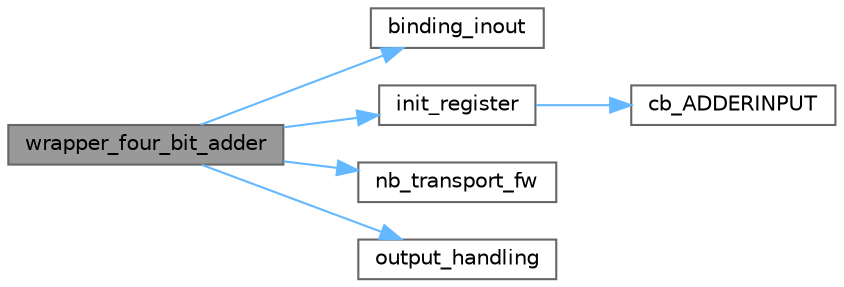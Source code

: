 digraph "wrapper_four_bit_adder"
{
 // LATEX_PDF_SIZE
  bgcolor="transparent";
  edge [fontname=Helvetica,fontsize=10,labelfontname=Helvetica,labelfontsize=10];
  node [fontname=Helvetica,fontsize=10,shape=box,height=0.2,width=0.4];
  rankdir="LR";
  Node1 [id="Node000001",label="wrapper_four_bit_adder",height=0.2,width=0.4,color="gray40", fillcolor="grey60", style="filled", fontcolor="black",tooltip=" "];
  Node1 -> Node2 [id="edge1_Node000001_Node000002",color="steelblue1",style="solid",tooltip=" "];
  Node2 [id="Node000002",label="binding_inout",height=0.2,width=0.4,color="grey40", fillcolor="white", style="filled",URL="$classwrapper__four__bit__adder.html#a56d17f4b027177be6eba849616a2d9dc",tooltip=" "];
  Node1 -> Node3 [id="edge2_Node000001_Node000003",color="steelblue1",style="solid",tooltip=" "];
  Node3 [id="Node000003",label="init_register",height=0.2,width=0.4,color="grey40", fillcolor="white", style="filled",URL="$classwrapper__four__bit__adder.html#aa3754fdca47463cb555920060a29e6e2",tooltip=" "];
  Node3 -> Node4 [id="edge3_Node000003_Node000004",color="steelblue1",style="solid",tooltip=" "];
  Node4 [id="Node000004",label="cb_ADDERINPUT",height=0.2,width=0.4,color="grey40", fillcolor="white", style="filled",URL="$classwrapper__four__bit__adder.html#af64236c53e7cd1b6ac9631b6000ef8ab",tooltip=" "];
  Node1 -> Node5 [id="edge4_Node000001_Node000005",color="steelblue1",style="solid",tooltip=" "];
  Node5 [id="Node000005",label="nb_transport_fw",height=0.2,width=0.4,color="grey40", fillcolor="white", style="filled",URL="$classwrapper__four__bit__adder.html#a882a19a1d4962f1024c218c07e8e0289",tooltip=" "];
  Node1 -> Node6 [id="edge5_Node000001_Node000006",color="steelblue1",style="solid",tooltip=" "];
  Node6 [id="Node000006",label="output_handling",height=0.2,width=0.4,color="grey40", fillcolor="white", style="filled",URL="$classwrapper__four__bit__adder.html#a4c7b2e9e249e3493baad4be51269abb8",tooltip=" "];
}
